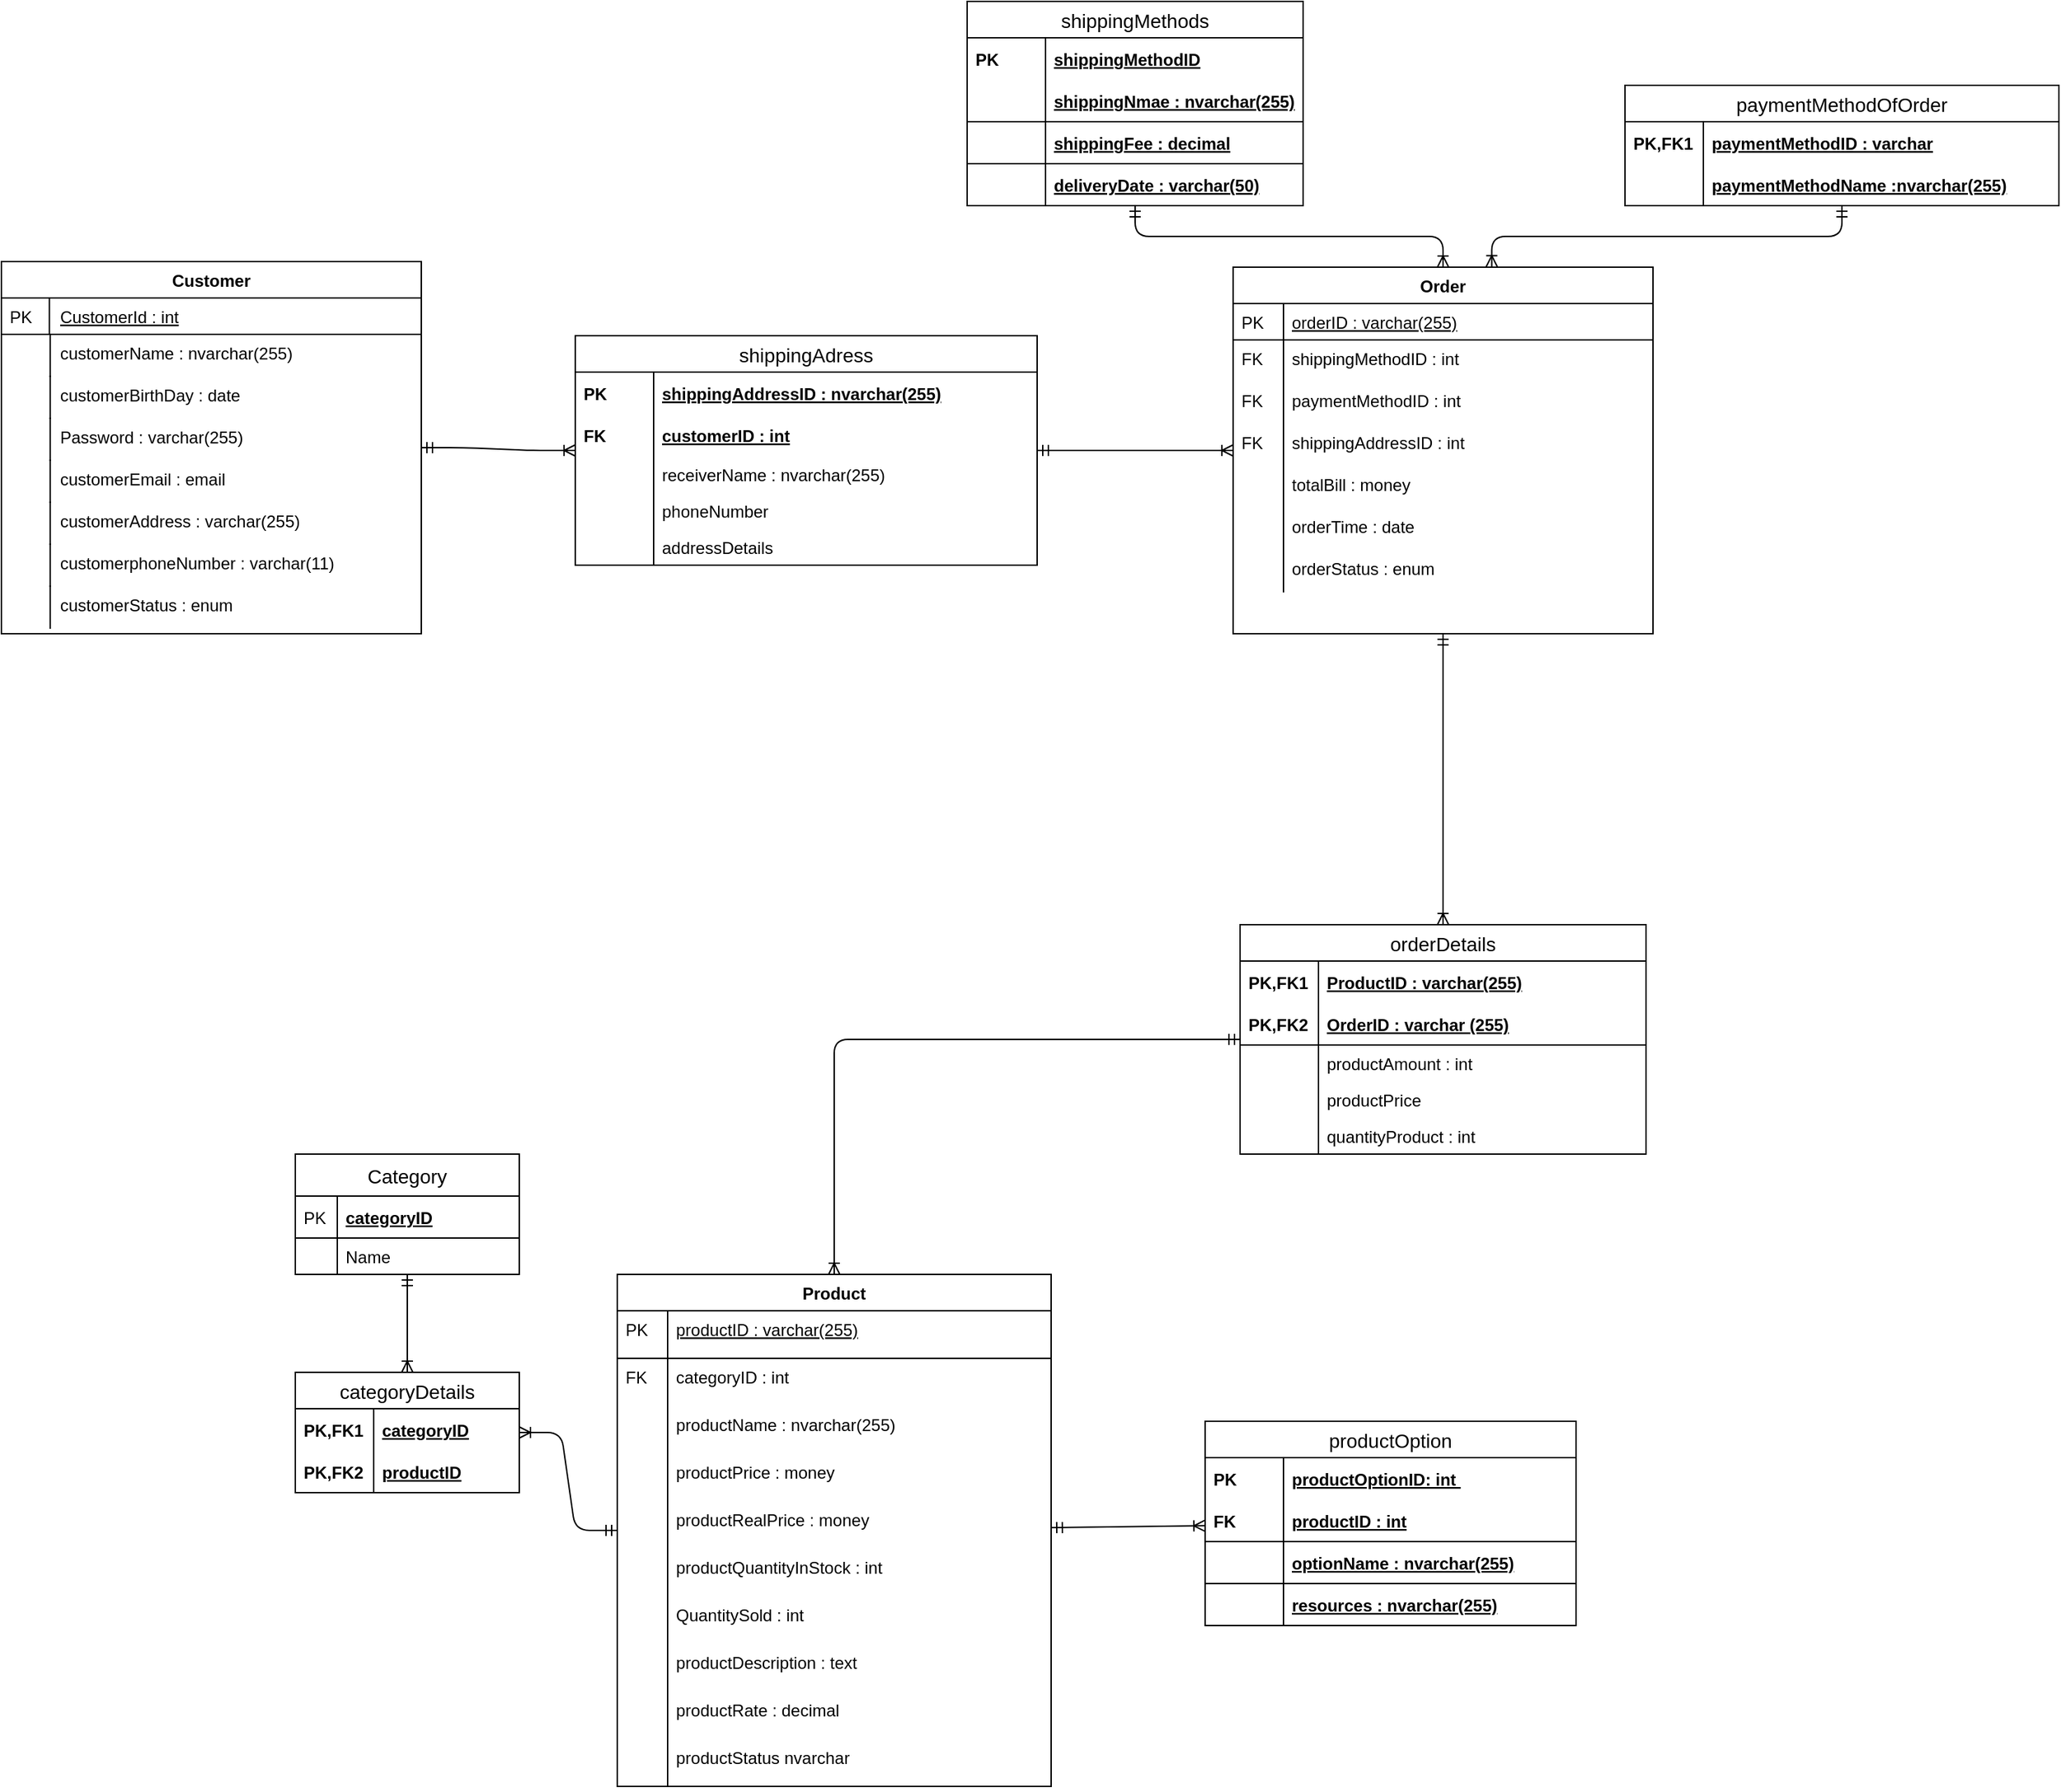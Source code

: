 <mxfile version="13.1.14" type="device"><diagram id="C5RBs43oDa-KdzZeNtuy" name="Page-1"><mxGraphModel dx="1965" dy="1635" grid="1" gridSize="10" guides="1" tooltips="1" connect="1" arrows="1" fold="1" page="1" pageScale="1" pageWidth="827" pageHeight="1169" math="0" shadow="0"><root><mxCell id="WIyWlLk6GJQsqaUBKTNV-0"/><mxCell id="WIyWlLk6GJQsqaUBKTNV-1" parent="WIyWlLk6GJQsqaUBKTNV-0"/><mxCell id="WMQGROiVIfGC3DNUxGDi-38" value="" style="fontSize=12;html=1;endArrow=ERoneToMany;startArrow=ERmandOne;" parent="WIyWlLk6GJQsqaUBKTNV-1" source="zkfFHV4jXpPFQw0GAbJ--64" target="WMQGROiVIfGC3DNUxGDi-5" edge="1"><mxGeometry width="100" height="100" relative="1" as="geometry"><mxPoint x="500" y="887.5" as="sourcePoint"/><mxPoint x="1130" y="753" as="targetPoint"/></mxGeometry></mxCell><mxCell id="WMQGROiVIfGC3DNUxGDi-39" value="" style="edgeStyle=orthogonalEdgeStyle;fontSize=12;html=1;endArrow=ERoneToMany;startArrow=ERmandOne;" parent="WIyWlLk6GJQsqaUBKTNV-1" source="zkfFHV4jXpPFQw0GAbJ--56" target="-E2E4TEvDusjsi0nTUUZ-124" edge="1"><mxGeometry width="100" height="100" relative="1" as="geometry"><mxPoint x="935" y="700" as="sourcePoint"/><mxPoint x="920" y="406" as="targetPoint"/></mxGeometry></mxCell><mxCell id="WMQGROiVIfGC3DNUxGDi-54" value="" style="edgeStyle=entityRelationEdgeStyle;fontSize=12;html=1;endArrow=ERoneToMany;startArrow=ERmandOne;" parent="WIyWlLk6GJQsqaUBKTNV-1" source="zkfFHV4jXpPFQw0GAbJ--51" target="-E2E4TEvDusjsi0nTUUZ-11" edge="1"><mxGeometry width="100" height="100" relative="1" as="geometry"><mxPoint x="240" y="686" as="sourcePoint"/><mxPoint x="340" y="529" as="targetPoint"/></mxGeometry></mxCell><mxCell id="WMQGROiVIfGC3DNUxGDi-62" value="" style="edgeStyle=entityRelationEdgeStyle;fontSize=12;html=1;endArrow=ERoneToMany;startArrow=ERmandOne;" parent="WIyWlLk6GJQsqaUBKTNV-1" source="-E2E4TEvDusjsi0nTUUZ-11" target="zkfFHV4jXpPFQw0GAbJ--56" edge="1"><mxGeometry width="100" height="100" relative="1" as="geometry"><mxPoint x="340" y="265" as="sourcePoint"/><mxPoint x="340" y="529" as="targetPoint"/></mxGeometry></mxCell><mxCell id="PItpt4KASZyZcoR3BOEQ-0" value="" style="edgeStyle=orthogonalEdgeStyle;fontSize=12;html=1;endArrow=ERoneToMany;startArrow=ERmandOne;" parent="WIyWlLk6GJQsqaUBKTNV-1" source="okt9WT-uPwwBPnHvisgl-25" target="2pfRWvtpmBlhrLZadTby-12" edge="1"><mxGeometry width="100" height="100" relative="1" as="geometry"><mxPoint x="625" y="709" as="sourcePoint"/><mxPoint x="-70" y="805" as="targetPoint"/></mxGeometry></mxCell><mxCell id="PItpt4KASZyZcoR3BOEQ-1" value="" style="edgeStyle=orthogonalEdgeStyle;fontSize=12;html=1;endArrow=ERoneToMany;startArrow=ERmandOne;" parent="WIyWlLk6GJQsqaUBKTNV-1" source="-E2E4TEvDusjsi0nTUUZ-124" target="zkfFHV4jXpPFQw0GAbJ--64" edge="1"><mxGeometry width="100" height="100" relative="1" as="geometry"><mxPoint x="925" y="5" as="sourcePoint"/><mxPoint x="920" y="344" as="targetPoint"/></mxGeometry></mxCell><mxCell id="zkfFHV4jXpPFQw0GAbJ--56" value="Order" style="swimlane;fontStyle=1;childLayout=stackLayout;horizontal=1;startSize=26;horizontalStack=0;resizeParent=1;resizeLast=0;collapsible=1;marginBottom=0;rounded=0;shadow=0;strokeWidth=1;" parent="WIyWlLk6GJQsqaUBKTNV-1" vertex="1"><mxGeometry x="460" y="-240" width="300" height="262" as="geometry"><mxRectangle x="260" y="80" width="160" height="26" as="alternateBounds"/></mxGeometry></mxCell><mxCell id="zkfFHV4jXpPFQw0GAbJ--57" value="orderID : varchar(255)" style="shape=partialRectangle;top=0;left=0;right=0;bottom=1;align=left;verticalAlign=top;fillColor=none;spacingLeft=40;spacingRight=4;overflow=hidden;rotatable=0;points=[[0,0.5],[1,0.5]];portConstraint=eastwest;dropTarget=0;rounded=0;shadow=0;strokeWidth=1;fontStyle=4" parent="zkfFHV4jXpPFQw0GAbJ--56" vertex="1"><mxGeometry y="26" width="300" height="26" as="geometry"/></mxCell><mxCell id="zkfFHV4jXpPFQw0GAbJ--58" value="PK" style="shape=partialRectangle;top=0;left=0;bottom=0;fillColor=none;align=left;verticalAlign=top;spacingLeft=4;spacingRight=4;overflow=hidden;rotatable=0;points=[];portConstraint=eastwest;part=1;" parent="zkfFHV4jXpPFQw0GAbJ--57" vertex="1" connectable="0"><mxGeometry width="36" height="26" as="geometry"/></mxCell><mxCell id="-EwZ09za-HjeW44qFJrd-25" value="shippingMethodID : int" style="shape=partialRectangle;top=0;left=0;right=0;bottom=0;align=left;verticalAlign=top;fillColor=none;spacingLeft=40;spacingRight=4;overflow=hidden;rotatable=0;points=[[0,0.5],[1,0.5]];portConstraint=eastwest;dropTarget=0;rounded=0;shadow=0;strokeWidth=1;" parent="zkfFHV4jXpPFQw0GAbJ--56" vertex="1"><mxGeometry y="52" width="300" height="30" as="geometry"/></mxCell><mxCell id="-EwZ09za-HjeW44qFJrd-26" value="FK" style="shape=partialRectangle;top=0;left=0;bottom=0;fillColor=none;align=left;verticalAlign=top;spacingLeft=4;spacingRight=4;overflow=hidden;rotatable=0;points=[];portConstraint=eastwest;part=1;" parent="-EwZ09za-HjeW44qFJrd-25" vertex="1" connectable="0"><mxGeometry width="36" height="30.0" as="geometry"/></mxCell><mxCell id="-EwZ09za-HjeW44qFJrd-27" value="paymentMethodID : int" style="shape=partialRectangle;top=0;left=0;right=0;bottom=0;align=left;verticalAlign=top;fillColor=none;spacingLeft=40;spacingRight=4;overflow=hidden;rotatable=0;points=[[0,0.5],[1,0.5]];portConstraint=eastwest;dropTarget=0;rounded=0;shadow=0;strokeWidth=1;" parent="zkfFHV4jXpPFQw0GAbJ--56" vertex="1"><mxGeometry y="82" width="300" height="30" as="geometry"/></mxCell><mxCell id="-EwZ09za-HjeW44qFJrd-28" value="FK" style="shape=partialRectangle;top=0;left=0;bottom=0;fillColor=none;align=left;verticalAlign=top;spacingLeft=4;spacingRight=4;overflow=hidden;rotatable=0;points=[];portConstraint=eastwest;part=1;" parent="-EwZ09za-HjeW44qFJrd-27" vertex="1" connectable="0"><mxGeometry width="36" height="30.0" as="geometry"/></mxCell><mxCell id="-EwZ09za-HjeW44qFJrd-43" value="shippingAddressID : int" style="shape=partialRectangle;top=0;left=0;right=0;bottom=0;align=left;verticalAlign=top;fillColor=none;spacingLeft=40;spacingRight=4;overflow=hidden;rotatable=0;points=[[0,0.5],[1,0.5]];portConstraint=eastwest;dropTarget=0;rounded=0;shadow=0;strokeWidth=1;" parent="zkfFHV4jXpPFQw0GAbJ--56" vertex="1"><mxGeometry y="112" width="300" height="30" as="geometry"/></mxCell><mxCell id="-EwZ09za-HjeW44qFJrd-44" value="FK" style="shape=partialRectangle;top=0;left=0;bottom=0;fillColor=none;align=left;verticalAlign=top;spacingLeft=4;spacingRight=4;overflow=hidden;rotatable=0;points=[];portConstraint=eastwest;part=1;" parent="-EwZ09za-HjeW44qFJrd-43" vertex="1" connectable="0"><mxGeometry width="36" height="30.0" as="geometry"/></mxCell><mxCell id="-EwZ09za-HjeW44qFJrd-29" value="totalBill : money" style="shape=partialRectangle;top=0;left=0;right=0;bottom=0;align=left;verticalAlign=top;fillColor=none;spacingLeft=40;spacingRight=4;overflow=hidden;rotatable=0;points=[[0,0.5],[1,0.5]];portConstraint=eastwest;dropTarget=0;rounded=0;shadow=0;strokeWidth=1;" parent="zkfFHV4jXpPFQw0GAbJ--56" vertex="1"><mxGeometry y="142" width="300" height="30" as="geometry"/></mxCell><mxCell id="-EwZ09za-HjeW44qFJrd-30" value="" style="shape=partialRectangle;top=0;left=0;bottom=0;fillColor=none;align=left;verticalAlign=top;spacingLeft=4;spacingRight=4;overflow=hidden;rotatable=0;points=[];portConstraint=eastwest;part=1;" parent="-EwZ09za-HjeW44qFJrd-29" vertex="1" connectable="0"><mxGeometry width="36" height="30.0" as="geometry"/></mxCell><mxCell id="2pfRWvtpmBlhrLZadTby-5" value="orderTime : date" style="shape=partialRectangle;top=0;left=0;right=0;bottom=0;align=left;verticalAlign=top;fillColor=none;spacingLeft=40;spacingRight=4;overflow=hidden;rotatable=0;points=[[0,0.5],[1,0.5]];portConstraint=eastwest;dropTarget=0;rounded=0;shadow=0;strokeWidth=1;" parent="zkfFHV4jXpPFQw0GAbJ--56" vertex="1"><mxGeometry y="172" width="300" height="30" as="geometry"/></mxCell><mxCell id="2pfRWvtpmBlhrLZadTby-6" value="" style="shape=partialRectangle;top=0;left=0;bottom=0;fillColor=none;align=left;verticalAlign=top;spacingLeft=4;spacingRight=4;overflow=hidden;rotatable=0;points=[];portConstraint=eastwest;part=1;" parent="2pfRWvtpmBlhrLZadTby-5" vertex="1" connectable="0"><mxGeometry width="36" height="30.0" as="geometry"/></mxCell><mxCell id="-EwZ09za-HjeW44qFJrd-41" value="orderStatus : enum" style="shape=partialRectangle;top=0;left=0;right=0;bottom=0;align=left;verticalAlign=top;fillColor=none;spacingLeft=40;spacingRight=4;overflow=hidden;rotatable=0;points=[[0,0.5],[1,0.5]];portConstraint=eastwest;dropTarget=0;rounded=0;shadow=0;strokeWidth=1;" parent="zkfFHV4jXpPFQw0GAbJ--56" vertex="1"><mxGeometry y="202" width="300" height="30" as="geometry"/></mxCell><mxCell id="-EwZ09za-HjeW44qFJrd-42" value="" style="shape=partialRectangle;top=0;left=0;bottom=0;fillColor=none;align=left;verticalAlign=top;spacingLeft=4;spacingRight=4;overflow=hidden;rotatable=0;points=[];portConstraint=eastwest;part=1;" parent="-EwZ09za-HjeW44qFJrd-41" vertex="1" connectable="0"><mxGeometry width="36" height="30.0" as="geometry"/></mxCell><mxCell id="-EwZ09za-HjeW44qFJrd-81" value="" style="edgeStyle=orthogonalEdgeStyle;fontSize=12;html=1;endArrow=ERoneToMany;startArrow=ERmandOne;" parent="WIyWlLk6GJQsqaUBKTNV-1" source="okt9WT-uPwwBPnHvisgl-59" target="zkfFHV4jXpPFQw0GAbJ--56" edge="1"><mxGeometry width="100" height="100" relative="1" as="geometry"><mxPoint x="770" as="sourcePoint"/><mxPoint x="800" y="-150" as="targetPoint"/></mxGeometry></mxCell><mxCell id="-EwZ09za-HjeW44qFJrd-82" value="" style="edgeStyle=orthogonalEdgeStyle;fontSize=12;html=1;endArrow=ERoneToMany;startArrow=ERmandOne;entryX=0.616;entryY=-0.001;entryDx=0;entryDy=0;entryPerimeter=0;" parent="WIyWlLk6GJQsqaUBKTNV-1" source="-E2E4TEvDusjsi0nTUUZ-51" target="zkfFHV4jXpPFQw0GAbJ--56" edge="1"><mxGeometry width="100" height="100" relative="1" as="geometry"><mxPoint x="310" y="-457" as="sourcePoint"/><mxPoint x="620" y="-230" as="targetPoint"/></mxGeometry></mxCell><mxCell id="2pfRWvtpmBlhrLZadTby-19" value="" style="edgeStyle=entityRelationEdgeStyle;fontSize=12;html=1;endArrow=ERoneToMany;startArrow=ERmandOne;" parent="WIyWlLk6GJQsqaUBKTNV-1" source="zkfFHV4jXpPFQw0GAbJ--64" target="2pfRWvtpmBlhrLZadTby-12" edge="1"><mxGeometry width="100" height="100" relative="1" as="geometry"><mxPoint x="-200" y="815" as="sourcePoint"/><mxPoint x="-40" y="813" as="targetPoint"/></mxGeometry></mxCell><mxCell id="okt9WT-uPwwBPnHvisgl-59" value="shippingMethods" style="swimlane;fontStyle=0;childLayout=stackLayout;horizontal=1;startSize=26;horizontalStack=0;resizeParent=1;resizeParentMax=0;resizeLast=0;collapsible=1;marginBottom=0;align=center;fontSize=14;" parent="WIyWlLk6GJQsqaUBKTNV-1" vertex="1"><mxGeometry x="270" y="-430" width="240" height="146" as="geometry"/></mxCell><mxCell id="okt9WT-uPwwBPnHvisgl-60" value="shippingMethodID" style="shape=partialRectangle;top=0;left=0;right=0;bottom=0;align=left;verticalAlign=middle;fillColor=none;spacingLeft=60;spacingRight=4;overflow=hidden;rotatable=0;points=[[0,0.5],[1,0.5]];portConstraint=eastwest;dropTarget=0;fontStyle=5;fontSize=12;" parent="okt9WT-uPwwBPnHvisgl-59" vertex="1"><mxGeometry y="26" width="240" height="30" as="geometry"/></mxCell><mxCell id="okt9WT-uPwwBPnHvisgl-61" value="PK" style="shape=partialRectangle;fontStyle=1;top=0;left=0;bottom=0;fillColor=none;align=left;verticalAlign=middle;spacingLeft=4;spacingRight=4;overflow=hidden;rotatable=0;points=[];portConstraint=eastwest;part=1;fontSize=12;" parent="okt9WT-uPwwBPnHvisgl-60" vertex="1" connectable="0"><mxGeometry width="56" height="30" as="geometry"/></mxCell><mxCell id="-EwZ09za-HjeW44qFJrd-79" value="shippingNmae : nvarchar(255)" style="shape=partialRectangle;top=0;left=0;right=0;bottom=1;align=left;verticalAlign=middle;fillColor=none;spacingLeft=60;spacingRight=4;overflow=hidden;rotatable=0;points=[[0,0.5],[1,0.5]];portConstraint=eastwest;dropTarget=0;fontStyle=5;fontSize=12;" parent="okt9WT-uPwwBPnHvisgl-59" vertex="1"><mxGeometry y="56" width="240" height="30" as="geometry"/></mxCell><mxCell id="-EwZ09za-HjeW44qFJrd-80" value="" style="shape=partialRectangle;fontStyle=1;top=0;left=0;bottom=0;fillColor=none;align=left;verticalAlign=middle;spacingLeft=4;spacingRight=4;overflow=hidden;rotatable=0;points=[];portConstraint=eastwest;part=1;fontSize=12;" parent="-EwZ09za-HjeW44qFJrd-79" vertex="1" connectable="0"><mxGeometry width="56" height="30" as="geometry"/></mxCell><mxCell id="FUwO6ib6-L_ln-9_Vh1s-7" value="shippingFee : decimal" style="shape=partialRectangle;top=0;left=0;right=0;bottom=1;align=left;verticalAlign=middle;fillColor=none;spacingLeft=60;spacingRight=4;overflow=hidden;rotatable=0;points=[[0,0.5],[1,0.5]];portConstraint=eastwest;dropTarget=0;fontStyle=5;fontSize=12;" parent="okt9WT-uPwwBPnHvisgl-59" vertex="1"><mxGeometry y="86" width="240" height="30" as="geometry"/></mxCell><mxCell id="FUwO6ib6-L_ln-9_Vh1s-8" value="" style="shape=partialRectangle;fontStyle=1;top=0;left=0;bottom=0;fillColor=none;align=left;verticalAlign=middle;spacingLeft=4;spacingRight=4;overflow=hidden;rotatable=0;points=[];portConstraint=eastwest;part=1;fontSize=12;" parent="FUwO6ib6-L_ln-9_Vh1s-7" vertex="1" connectable="0"><mxGeometry width="56" height="30" as="geometry"/></mxCell><mxCell id="-EwZ09za-HjeW44qFJrd-71" value="deliveryDate : varchar(50)" style="shape=partialRectangle;top=0;left=0;right=0;bottom=1;align=left;verticalAlign=middle;fillColor=none;spacingLeft=60;spacingRight=4;overflow=hidden;rotatable=0;points=[[0,0.5],[1,0.5]];portConstraint=eastwest;dropTarget=0;fontStyle=5;fontSize=12;" parent="okt9WT-uPwwBPnHvisgl-59" vertex="1"><mxGeometry y="116" width="240" height="30" as="geometry"/></mxCell><mxCell id="-EwZ09za-HjeW44qFJrd-72" value="" style="shape=partialRectangle;fontStyle=1;top=0;left=0;bottom=0;fillColor=none;align=left;verticalAlign=middle;spacingLeft=4;spacingRight=4;overflow=hidden;rotatable=0;points=[];portConstraint=eastwest;part=1;fontSize=12;" parent="-EwZ09za-HjeW44qFJrd-71" vertex="1" connectable="0"><mxGeometry width="56" height="30" as="geometry"/></mxCell><mxCell id="-E2E4TEvDusjsi0nTUUZ-51" value="paymentMethodOfOrder" style="swimlane;fontStyle=0;childLayout=stackLayout;horizontal=1;startSize=26;horizontalStack=0;resizeParent=1;resizeParentMax=0;resizeLast=0;collapsible=1;marginBottom=0;align=center;fontSize=14;" parent="WIyWlLk6GJQsqaUBKTNV-1" vertex="1"><mxGeometry x="740" y="-370" width="310" height="86" as="geometry"/></mxCell><mxCell id="-E2E4TEvDusjsi0nTUUZ-52" value="paymentMethodID : varchar" style="shape=partialRectangle;top=0;left=0;right=0;bottom=0;align=left;verticalAlign=middle;fillColor=none;spacingLeft=60;spacingRight=4;overflow=hidden;rotatable=0;points=[[0,0.5],[1,0.5]];portConstraint=eastwest;dropTarget=0;fontStyle=5;fontSize=12;" parent="-E2E4TEvDusjsi0nTUUZ-51" vertex="1"><mxGeometry y="26" width="310" height="30" as="geometry"/></mxCell><mxCell id="-E2E4TEvDusjsi0nTUUZ-53" value="PK,FK1" style="shape=partialRectangle;fontStyle=1;top=0;left=0;bottom=0;fillColor=none;align=left;verticalAlign=middle;spacingLeft=4;spacingRight=4;overflow=hidden;rotatable=0;points=[];portConstraint=eastwest;part=1;fontSize=12;" parent="-E2E4TEvDusjsi0nTUUZ-52" vertex="1" connectable="0"><mxGeometry width="56" height="30" as="geometry"/></mxCell><mxCell id="-E2E4TEvDusjsi0nTUUZ-54" value="paymentMethodName :nvarchar(255)" style="shape=partialRectangle;top=0;left=0;right=0;bottom=1;align=left;verticalAlign=middle;fillColor=none;spacingLeft=60;spacingRight=4;overflow=hidden;rotatable=0;points=[[0,0.5],[1,0.5]];portConstraint=eastwest;dropTarget=0;fontStyle=5;fontSize=12;" parent="-E2E4TEvDusjsi0nTUUZ-51" vertex="1"><mxGeometry y="56" width="310" height="30" as="geometry"/></mxCell><mxCell id="-E2E4TEvDusjsi0nTUUZ-55" value="" style="shape=partialRectangle;fontStyle=1;top=0;left=0;bottom=0;fillColor=none;align=left;verticalAlign=middle;spacingLeft=4;spacingRight=4;overflow=hidden;rotatable=0;points=[];portConstraint=eastwest;part=1;fontSize=12;" parent="-E2E4TEvDusjsi0nTUUZ-54" vertex="1" connectable="0"><mxGeometry width="56" height="30" as="geometry"/></mxCell><mxCell id="-E2E4TEvDusjsi0nTUUZ-124" value="orderDetails" style="swimlane;fontStyle=0;childLayout=stackLayout;horizontal=1;startSize=26;horizontalStack=0;resizeParent=1;resizeParentMax=0;resizeLast=0;collapsible=1;marginBottom=0;align=center;fontSize=14;" parent="WIyWlLk6GJQsqaUBKTNV-1" vertex="1"><mxGeometry x="465" y="230" width="290" height="164" as="geometry"/></mxCell><mxCell id="-E2E4TEvDusjsi0nTUUZ-125" value="ProductID : varchar(255)" style="shape=partialRectangle;top=0;left=0;right=0;bottom=0;align=left;verticalAlign=middle;fillColor=none;spacingLeft=60;spacingRight=4;overflow=hidden;rotatable=0;points=[[0,0.5],[1,0.5]];portConstraint=eastwest;dropTarget=0;fontStyle=5;fontSize=12;" parent="-E2E4TEvDusjsi0nTUUZ-124" vertex="1"><mxGeometry y="26" width="290" height="30" as="geometry"/></mxCell><mxCell id="-E2E4TEvDusjsi0nTUUZ-126" value="PK,FK1" style="shape=partialRectangle;fontStyle=1;top=0;left=0;bottom=0;fillColor=none;align=left;verticalAlign=middle;spacingLeft=4;spacingRight=4;overflow=hidden;rotatable=0;points=[];portConstraint=eastwest;part=1;fontSize=12;" parent="-E2E4TEvDusjsi0nTUUZ-125" vertex="1" connectable="0"><mxGeometry width="56" height="30" as="geometry"/></mxCell><mxCell id="-E2E4TEvDusjsi0nTUUZ-127" value="OrderID : varchar (255)" style="shape=partialRectangle;top=0;left=0;right=0;bottom=1;align=left;verticalAlign=middle;fillColor=none;spacingLeft=60;spacingRight=4;overflow=hidden;rotatable=0;points=[[0,0.5],[1,0.5]];portConstraint=eastwest;dropTarget=0;fontStyle=5;fontSize=12;" parent="-E2E4TEvDusjsi0nTUUZ-124" vertex="1"><mxGeometry y="56" width="290" height="30" as="geometry"/></mxCell><mxCell id="-E2E4TEvDusjsi0nTUUZ-128" value="PK,FK2" style="shape=partialRectangle;fontStyle=1;top=0;left=0;bottom=0;fillColor=none;align=left;verticalAlign=middle;spacingLeft=4;spacingRight=4;overflow=hidden;rotatable=0;points=[];portConstraint=eastwest;part=1;fontSize=12;" parent="-E2E4TEvDusjsi0nTUUZ-127" vertex="1" connectable="0"><mxGeometry width="56" height="30" as="geometry"/></mxCell><mxCell id="-E2E4TEvDusjsi0nTUUZ-129" value="productAmount : int" style="shape=partialRectangle;top=0;left=0;right=0;bottom=0;align=left;verticalAlign=top;fillColor=none;spacingLeft=60;spacingRight=4;overflow=hidden;rotatable=0;points=[[0,0.5],[1,0.5]];portConstraint=eastwest;dropTarget=0;fontSize=12;" parent="-E2E4TEvDusjsi0nTUUZ-124" vertex="1"><mxGeometry y="86" width="290" height="26" as="geometry"/></mxCell><mxCell id="-E2E4TEvDusjsi0nTUUZ-130" value="" style="shape=partialRectangle;top=0;left=0;bottom=0;fillColor=none;align=left;verticalAlign=top;spacingLeft=4;spacingRight=4;overflow=hidden;rotatable=0;points=[];portConstraint=eastwest;part=1;fontSize=12;" parent="-E2E4TEvDusjsi0nTUUZ-129" vertex="1" connectable="0"><mxGeometry width="56" height="26" as="geometry"/></mxCell><mxCell id="-EwZ09za-HjeW44qFJrd-20" value="productPrice" style="shape=partialRectangle;top=0;left=0;right=0;bottom=0;align=left;verticalAlign=top;fillColor=none;spacingLeft=60;spacingRight=4;overflow=hidden;rotatable=0;points=[[0,0.5],[1,0.5]];portConstraint=eastwest;dropTarget=0;fontSize=12;" parent="-E2E4TEvDusjsi0nTUUZ-124" vertex="1"><mxGeometry y="112" width="290" height="26" as="geometry"/></mxCell><mxCell id="-EwZ09za-HjeW44qFJrd-21" value="" style="shape=partialRectangle;top=0;left=0;bottom=0;fillColor=none;align=left;verticalAlign=top;spacingLeft=4;spacingRight=4;overflow=hidden;rotatable=0;points=[];portConstraint=eastwest;part=1;fontSize=12;" parent="-EwZ09za-HjeW44qFJrd-20" vertex="1" connectable="0"><mxGeometry width="56" height="26" as="geometry"/></mxCell><mxCell id="MBhjTDGuM3HjheoDt1ay-8" value="quantityProduct : int " style="shape=partialRectangle;top=0;left=0;right=0;bottom=0;align=left;verticalAlign=top;fillColor=none;spacingLeft=60;spacingRight=4;overflow=hidden;rotatable=0;points=[[0,0.5],[1,0.5]];portConstraint=eastwest;dropTarget=0;fontSize=12;" parent="-E2E4TEvDusjsi0nTUUZ-124" vertex="1"><mxGeometry y="138" width="290" height="26" as="geometry"/></mxCell><mxCell id="MBhjTDGuM3HjheoDt1ay-9" value="" style="shape=partialRectangle;top=0;left=0;bottom=0;fillColor=none;align=left;verticalAlign=top;spacingLeft=4;spacingRight=4;overflow=hidden;rotatable=0;points=[];portConstraint=eastwest;part=1;fontSize=12;" parent="MBhjTDGuM3HjheoDt1ay-8" vertex="1" connectable="0"><mxGeometry width="56" height="26" as="geometry"/></mxCell><mxCell id="zkfFHV4jXpPFQw0GAbJ--64" value="Product" style="swimlane;fontStyle=1;childLayout=stackLayout;horizontal=1;startSize=26;horizontalStack=0;resizeParent=1;resizeLast=0;collapsible=1;marginBottom=0;rounded=0;shadow=0;strokeWidth=1;" parent="WIyWlLk6GJQsqaUBKTNV-1" vertex="1"><mxGeometry x="20" y="480" width="310" height="366" as="geometry"><mxRectangle x="260" y="270" width="160" height="26" as="alternateBounds"/></mxGeometry></mxCell><mxCell id="zkfFHV4jXpPFQw0GAbJ--65" value="productID : varchar(255)" style="shape=partialRectangle;top=0;left=0;right=0;bottom=1;align=left;verticalAlign=top;fillColor=none;spacingLeft=40;spacingRight=4;overflow=hidden;rotatable=0;points=[[0,0.5],[1,0.5]];portConstraint=eastwest;dropTarget=0;rounded=0;shadow=0;strokeWidth=1;fontStyle=4" parent="zkfFHV4jXpPFQw0GAbJ--64" vertex="1"><mxGeometry y="26" width="310" height="34" as="geometry"/></mxCell><mxCell id="zkfFHV4jXpPFQw0GAbJ--66" value="PK" style="shape=partialRectangle;top=0;left=0;bottom=0;fillColor=none;align=left;verticalAlign=top;spacingLeft=4;spacingRight=4;overflow=hidden;rotatable=0;points=[];portConstraint=eastwest;part=1;" parent="zkfFHV4jXpPFQw0GAbJ--65" vertex="1" connectable="0"><mxGeometry width="36" height="40.182" as="geometry"/></mxCell><mxCell id="-EwZ09za-HjeW44qFJrd-49" value="categoryID : int" style="shape=partialRectangle;top=0;left=0;right=0;bottom=0;align=left;verticalAlign=top;fillColor=none;spacingLeft=40;spacingRight=4;overflow=hidden;rotatable=0;points=[[0,0.5],[1,0.5]];portConstraint=eastwest;dropTarget=0;rounded=0;shadow=0;strokeWidth=1;" parent="zkfFHV4jXpPFQw0GAbJ--64" vertex="1"><mxGeometry y="60" width="310" height="34" as="geometry"/></mxCell><mxCell id="-EwZ09za-HjeW44qFJrd-50" value="FK" style="shape=partialRectangle;top=0;left=0;bottom=0;fillColor=none;align=left;verticalAlign=top;spacingLeft=4;spacingRight=4;overflow=hidden;rotatable=0;points=[];portConstraint=eastwest;part=1;" parent="-EwZ09za-HjeW44qFJrd-49" vertex="1" connectable="0"><mxGeometry width="36" height="34.0" as="geometry"/></mxCell><mxCell id="-EwZ09za-HjeW44qFJrd-51" value="productName : nvarchar(255)" style="shape=partialRectangle;top=0;left=0;right=0;bottom=0;align=left;verticalAlign=top;fillColor=none;spacingLeft=40;spacingRight=4;overflow=hidden;rotatable=0;points=[[0,0.5],[1,0.5]];portConstraint=eastwest;dropTarget=0;rounded=0;shadow=0;strokeWidth=1;" parent="zkfFHV4jXpPFQw0GAbJ--64" vertex="1"><mxGeometry y="94" width="310" height="34" as="geometry"/></mxCell><mxCell id="-EwZ09za-HjeW44qFJrd-52" value="" style="shape=partialRectangle;top=0;left=0;bottom=0;fillColor=none;align=left;verticalAlign=top;spacingLeft=4;spacingRight=4;overflow=hidden;rotatable=0;points=[];portConstraint=eastwest;part=1;" parent="-EwZ09za-HjeW44qFJrd-51" vertex="1" connectable="0"><mxGeometry width="36" height="34.0" as="geometry"/></mxCell><mxCell id="-EwZ09za-HjeW44qFJrd-53" value="productPrice : money" style="shape=partialRectangle;top=0;left=0;right=0;bottom=0;align=left;verticalAlign=top;fillColor=none;spacingLeft=40;spacingRight=4;overflow=hidden;rotatable=0;points=[[0,0.5],[1,0.5]];portConstraint=eastwest;dropTarget=0;rounded=0;shadow=0;strokeWidth=1;" parent="zkfFHV4jXpPFQw0GAbJ--64" vertex="1"><mxGeometry y="128" width="310" height="34" as="geometry"/></mxCell><mxCell id="-EwZ09za-HjeW44qFJrd-54" value="" style="shape=partialRectangle;top=0;left=0;bottom=0;fillColor=none;align=left;verticalAlign=top;spacingLeft=4;spacingRight=4;overflow=hidden;rotatable=0;points=[];portConstraint=eastwest;part=1;" parent="-EwZ09za-HjeW44qFJrd-53" vertex="1" connectable="0"><mxGeometry width="36" height="34.0" as="geometry"/></mxCell><mxCell id="-EwZ09za-HjeW44qFJrd-57" value="productRealPrice : money" style="shape=partialRectangle;top=0;left=0;right=0;bottom=0;align=left;verticalAlign=top;fillColor=none;spacingLeft=40;spacingRight=4;overflow=hidden;rotatable=0;points=[[0,0.5],[1,0.5]];portConstraint=eastwest;dropTarget=0;rounded=0;shadow=0;strokeWidth=1;" parent="zkfFHV4jXpPFQw0GAbJ--64" vertex="1"><mxGeometry y="162" width="310" height="34" as="geometry"/></mxCell><mxCell id="-EwZ09za-HjeW44qFJrd-58" value="" style="shape=partialRectangle;top=0;left=0;bottom=0;fillColor=none;align=left;verticalAlign=top;spacingLeft=4;spacingRight=4;overflow=hidden;rotatable=0;points=[];portConstraint=eastwest;part=1;" parent="-EwZ09za-HjeW44qFJrd-57" vertex="1" connectable="0"><mxGeometry width="36" height="34.0" as="geometry"/></mxCell><mxCell id="-EwZ09za-HjeW44qFJrd-59" value="productQuantityInStock : int" style="shape=partialRectangle;top=0;left=0;right=0;bottom=0;align=left;verticalAlign=top;fillColor=none;spacingLeft=40;spacingRight=4;overflow=hidden;rotatable=0;points=[[0,0.5],[1,0.5]];portConstraint=eastwest;dropTarget=0;rounded=0;shadow=0;strokeWidth=1;" parent="zkfFHV4jXpPFQw0GAbJ--64" vertex="1"><mxGeometry y="196" width="310" height="34" as="geometry"/></mxCell><mxCell id="-EwZ09za-HjeW44qFJrd-60" value="" style="shape=partialRectangle;top=0;left=0;bottom=0;fillColor=none;align=left;verticalAlign=top;spacingLeft=4;spacingRight=4;overflow=hidden;rotatable=0;points=[];portConstraint=eastwest;part=1;" parent="-EwZ09za-HjeW44qFJrd-59" vertex="1" connectable="0"><mxGeometry width="36" height="34.0" as="geometry"/></mxCell><mxCell id="-EwZ09za-HjeW44qFJrd-61" value="QuantitySold : int " style="shape=partialRectangle;top=0;left=0;right=0;bottom=0;align=left;verticalAlign=top;fillColor=none;spacingLeft=40;spacingRight=4;overflow=hidden;rotatable=0;points=[[0,0.5],[1,0.5]];portConstraint=eastwest;dropTarget=0;rounded=0;shadow=0;strokeWidth=1;" parent="zkfFHV4jXpPFQw0GAbJ--64" vertex="1"><mxGeometry y="230" width="310" height="34" as="geometry"/></mxCell><mxCell id="-EwZ09za-HjeW44qFJrd-62" value="" style="shape=partialRectangle;top=0;left=0;bottom=0;fillColor=none;align=left;verticalAlign=top;spacingLeft=4;spacingRight=4;overflow=hidden;rotatable=0;points=[];portConstraint=eastwest;part=1;" parent="-EwZ09za-HjeW44qFJrd-61" vertex="1" connectable="0"><mxGeometry width="36" height="34.0" as="geometry"/></mxCell><mxCell id="-EwZ09za-HjeW44qFJrd-63" value="productDescription : text" style="shape=partialRectangle;top=0;left=0;right=0;bottom=0;align=left;verticalAlign=top;fillColor=none;spacingLeft=40;spacingRight=4;overflow=hidden;rotatable=0;points=[[0,0.5],[1,0.5]];portConstraint=eastwest;dropTarget=0;rounded=0;shadow=0;strokeWidth=1;" parent="zkfFHV4jXpPFQw0GAbJ--64" vertex="1"><mxGeometry y="264" width="310" height="34" as="geometry"/></mxCell><mxCell id="-EwZ09za-HjeW44qFJrd-64" value="" style="shape=partialRectangle;top=0;left=0;bottom=0;fillColor=none;align=left;verticalAlign=top;spacingLeft=4;spacingRight=4;overflow=hidden;rotatable=0;points=[];portConstraint=eastwest;part=1;" parent="-EwZ09za-HjeW44qFJrd-63" vertex="1" connectable="0"><mxGeometry width="36" height="34.0" as="geometry"/></mxCell><mxCell id="-EwZ09za-HjeW44qFJrd-65" value="productRate : decimal" style="shape=partialRectangle;top=0;left=0;right=0;bottom=0;align=left;verticalAlign=top;fillColor=none;spacingLeft=40;spacingRight=4;overflow=hidden;rotatable=0;points=[[0,0.5],[1,0.5]];portConstraint=eastwest;dropTarget=0;rounded=0;shadow=0;strokeWidth=1;" parent="zkfFHV4jXpPFQw0GAbJ--64" vertex="1"><mxGeometry y="298" width="310" height="34" as="geometry"/></mxCell><mxCell id="-EwZ09za-HjeW44qFJrd-66" value="" style="shape=partialRectangle;top=0;left=0;bottom=0;fillColor=none;align=left;verticalAlign=top;spacingLeft=4;spacingRight=4;overflow=hidden;rotatable=0;points=[];portConstraint=eastwest;part=1;" parent="-EwZ09za-HjeW44qFJrd-65" vertex="1" connectable="0"><mxGeometry width="36" height="34.0" as="geometry"/></mxCell><mxCell id="-EwZ09za-HjeW44qFJrd-67" value="productStatus nvarchar" style="shape=partialRectangle;top=0;left=0;right=0;bottom=0;align=left;verticalAlign=top;fillColor=none;spacingLeft=40;spacingRight=4;overflow=hidden;rotatable=0;points=[[0,0.5],[1,0.5]];portConstraint=eastwest;dropTarget=0;rounded=0;shadow=0;strokeWidth=1;" parent="zkfFHV4jXpPFQw0GAbJ--64" vertex="1"><mxGeometry y="332" width="310" height="34" as="geometry"/></mxCell><mxCell id="-EwZ09za-HjeW44qFJrd-68" value="" style="shape=partialRectangle;top=0;left=0;bottom=0;fillColor=none;align=left;verticalAlign=top;spacingLeft=4;spacingRight=4;overflow=hidden;rotatable=0;points=[];portConstraint=eastwest;part=1;" parent="-EwZ09za-HjeW44qFJrd-67" vertex="1" connectable="0"><mxGeometry width="36" height="34.0" as="geometry"/></mxCell><mxCell id="2pfRWvtpmBlhrLZadTby-12" value="categoryDetails" style="swimlane;fontStyle=0;childLayout=stackLayout;horizontal=1;startSize=26;horizontalStack=0;resizeParent=1;resizeParentMax=0;resizeLast=0;collapsible=1;marginBottom=0;align=center;fontSize=14;" parent="WIyWlLk6GJQsqaUBKTNV-1" vertex="1"><mxGeometry x="-210" y="550" width="160" height="86" as="geometry"/></mxCell><mxCell id="2pfRWvtpmBlhrLZadTby-13" value="categoryID" style="shape=partialRectangle;top=0;left=0;right=0;bottom=0;align=left;verticalAlign=middle;fillColor=none;spacingLeft=60;spacingRight=4;overflow=hidden;rotatable=0;points=[[0,0.5],[1,0.5]];portConstraint=eastwest;dropTarget=0;fontStyle=5;fontSize=12;" parent="2pfRWvtpmBlhrLZadTby-12" vertex="1"><mxGeometry y="26" width="160" height="30" as="geometry"/></mxCell><mxCell id="2pfRWvtpmBlhrLZadTby-14" value="PK,FK1" style="shape=partialRectangle;fontStyle=1;top=0;left=0;bottom=0;fillColor=none;align=left;verticalAlign=middle;spacingLeft=4;spacingRight=4;overflow=hidden;rotatable=0;points=[];portConstraint=eastwest;part=1;fontSize=12;" parent="2pfRWvtpmBlhrLZadTby-13" vertex="1" connectable="0"><mxGeometry width="56" height="30" as="geometry"/></mxCell><mxCell id="2pfRWvtpmBlhrLZadTby-15" value="productID" style="shape=partialRectangle;top=0;left=0;right=0;bottom=1;align=left;verticalAlign=middle;fillColor=none;spacingLeft=60;spacingRight=4;overflow=hidden;rotatable=0;points=[[0,0.5],[1,0.5]];portConstraint=eastwest;dropTarget=0;fontStyle=5;fontSize=12;" parent="2pfRWvtpmBlhrLZadTby-12" vertex="1"><mxGeometry y="56" width="160" height="30" as="geometry"/></mxCell><mxCell id="2pfRWvtpmBlhrLZadTby-16" value="PK,FK2" style="shape=partialRectangle;fontStyle=1;top=0;left=0;bottom=0;fillColor=none;align=left;verticalAlign=middle;spacingLeft=4;spacingRight=4;overflow=hidden;rotatable=0;points=[];portConstraint=eastwest;part=1;fontSize=12;" parent="2pfRWvtpmBlhrLZadTby-15" vertex="1" connectable="0"><mxGeometry width="56" height="30" as="geometry"/></mxCell><mxCell id="okt9WT-uPwwBPnHvisgl-25" value="Category" style="swimlane;fontStyle=0;childLayout=stackLayout;horizontal=1;startSize=30;horizontalStack=0;resizeParent=1;resizeParentMax=0;resizeLast=0;collapsible=1;marginBottom=0;align=center;fontSize=14;" parent="WIyWlLk6GJQsqaUBKTNV-1" vertex="1"><mxGeometry x="-210" y="394" width="160" height="86" as="geometry"/></mxCell><mxCell id="okt9WT-uPwwBPnHvisgl-26" value="categoryID" style="shape=partialRectangle;top=0;left=0;right=0;bottom=1;align=left;verticalAlign=middle;fillColor=none;spacingLeft=34;spacingRight=4;overflow=hidden;rotatable=0;points=[[0,0.5],[1,0.5]];portConstraint=eastwest;dropTarget=0;fontStyle=5;fontSize=12;" parent="okt9WT-uPwwBPnHvisgl-25" vertex="1"><mxGeometry y="30" width="160" height="30" as="geometry"/></mxCell><mxCell id="okt9WT-uPwwBPnHvisgl-27" value="PK" style="shape=partialRectangle;top=0;left=0;bottom=0;fillColor=none;align=left;verticalAlign=middle;spacingLeft=4;spacingRight=4;overflow=hidden;rotatable=0;points=[];portConstraint=eastwest;part=1;fontSize=12;" parent="okt9WT-uPwwBPnHvisgl-26" vertex="1" connectable="0"><mxGeometry width="30" height="30" as="geometry"/></mxCell><mxCell id="Cj2ergf3xtA8pvGuoP8G-0" value="Name" style="shape=partialRectangle;top=0;left=0;right=0;bottom=0;align=left;verticalAlign=top;fillColor=none;spacingLeft=34;spacingRight=4;overflow=hidden;rotatable=0;points=[[0,0.5],[1,0.5]];portConstraint=eastwest;dropTarget=0;fontSize=12;" parent="okt9WT-uPwwBPnHvisgl-25" vertex="1"><mxGeometry y="60" width="160" height="26" as="geometry"/></mxCell><mxCell id="Cj2ergf3xtA8pvGuoP8G-1" value="" style="shape=partialRectangle;top=0;left=0;bottom=0;fillColor=none;align=left;verticalAlign=top;spacingLeft=4;spacingRight=4;overflow=hidden;rotatable=0;points=[];portConstraint=eastwest;part=1;fontSize=12;" parent="Cj2ergf3xtA8pvGuoP8G-0" vertex="1" connectable="0"><mxGeometry width="30" height="26" as="geometry"/></mxCell><mxCell id="WMQGROiVIfGC3DNUxGDi-5" value="productOption" style="swimlane;fontStyle=0;childLayout=stackLayout;horizontal=1;startSize=26;horizontalStack=0;resizeParent=1;resizeParentMax=0;resizeLast=0;collapsible=1;marginBottom=0;align=center;fontSize=14;" parent="WIyWlLk6GJQsqaUBKTNV-1" vertex="1"><mxGeometry x="440" y="585" width="265" height="146" as="geometry"/></mxCell><mxCell id="WMQGROiVIfGC3DNUxGDi-6" value="productOptionID: int " style="shape=partialRectangle;top=0;left=0;right=0;bottom=0;align=left;verticalAlign=middle;fillColor=none;spacingLeft=60;spacingRight=4;overflow=hidden;rotatable=0;points=[[0,0.5],[1,0.5]];portConstraint=eastwest;dropTarget=0;fontStyle=5;fontSize=12;" parent="WMQGROiVIfGC3DNUxGDi-5" vertex="1"><mxGeometry y="26" width="265" height="30" as="geometry"/></mxCell><mxCell id="WMQGROiVIfGC3DNUxGDi-7" value="PK" style="shape=partialRectangle;fontStyle=1;top=0;left=0;bottom=0;fillColor=none;align=left;verticalAlign=middle;spacingLeft=4;spacingRight=4;overflow=hidden;rotatable=0;points=[];portConstraint=eastwest;part=1;fontSize=12;" parent="WMQGROiVIfGC3DNUxGDi-6" vertex="1" connectable="0"><mxGeometry width="56" height="30" as="geometry"/></mxCell><mxCell id="WMQGROiVIfGC3DNUxGDi-8" value="productID : int" style="shape=partialRectangle;top=0;left=0;right=0;bottom=1;align=left;verticalAlign=middle;fillColor=none;spacingLeft=60;spacingRight=4;overflow=hidden;rotatable=0;points=[[0,0.5],[1,0.5]];portConstraint=eastwest;dropTarget=0;fontStyle=5;fontSize=12;" parent="WMQGROiVIfGC3DNUxGDi-5" vertex="1"><mxGeometry y="56" width="265" height="30" as="geometry"/></mxCell><mxCell id="WMQGROiVIfGC3DNUxGDi-9" value="FK" style="shape=partialRectangle;fontStyle=1;top=0;left=0;bottom=0;fillColor=none;align=left;verticalAlign=middle;spacingLeft=4;spacingRight=4;overflow=hidden;rotatable=0;points=[];portConstraint=eastwest;part=1;fontSize=12;" parent="WMQGROiVIfGC3DNUxGDi-8" vertex="1" connectable="0"><mxGeometry width="56" height="30" as="geometry"/></mxCell><mxCell id="-EwZ09za-HjeW44qFJrd-45" value="optionName : nvarchar(255)" style="shape=partialRectangle;top=0;left=0;right=0;bottom=1;align=left;verticalAlign=middle;fillColor=none;spacingLeft=60;spacingRight=4;overflow=hidden;rotatable=0;points=[[0,0.5],[1,0.5]];portConstraint=eastwest;dropTarget=0;fontStyle=5;fontSize=12;" parent="WMQGROiVIfGC3DNUxGDi-5" vertex="1"><mxGeometry y="86" width="265" height="30" as="geometry"/></mxCell><mxCell id="-EwZ09za-HjeW44qFJrd-46" value="" style="shape=partialRectangle;fontStyle=1;top=0;left=0;bottom=0;fillColor=none;align=left;verticalAlign=middle;spacingLeft=4;spacingRight=4;overflow=hidden;rotatable=0;points=[];portConstraint=eastwest;part=1;fontSize=12;" parent="-EwZ09za-HjeW44qFJrd-45" vertex="1" connectable="0"><mxGeometry width="56" height="30" as="geometry"/></mxCell><mxCell id="-EwZ09za-HjeW44qFJrd-47" value="resources : nvarchar(255)" style="shape=partialRectangle;top=0;left=0;right=0;bottom=1;align=left;verticalAlign=middle;fillColor=none;spacingLeft=60;spacingRight=4;overflow=hidden;rotatable=0;points=[[0,0.5],[1,0.5]];portConstraint=eastwest;dropTarget=0;fontStyle=5;fontSize=12;" parent="WMQGROiVIfGC3DNUxGDi-5" vertex="1"><mxGeometry y="116" width="265" height="30" as="geometry"/></mxCell><mxCell id="-EwZ09za-HjeW44qFJrd-48" value="" style="shape=partialRectangle;fontStyle=1;top=0;left=0;bottom=0;fillColor=none;align=left;verticalAlign=middle;spacingLeft=4;spacingRight=4;overflow=hidden;rotatable=0;points=[];portConstraint=eastwest;part=1;fontSize=12;" parent="-EwZ09za-HjeW44qFJrd-47" vertex="1" connectable="0"><mxGeometry width="56" height="30" as="geometry"/></mxCell><mxCell id="-E2E4TEvDusjsi0nTUUZ-11" value="shippingAdress" style="swimlane;fontStyle=0;childLayout=stackLayout;horizontal=1;startSize=26;horizontalStack=0;resizeParent=1;resizeParentMax=0;resizeLast=0;collapsible=1;marginBottom=0;align=center;fontSize=14;" parent="WIyWlLk6GJQsqaUBKTNV-1" vertex="1"><mxGeometry x="-10" y="-191" width="330" height="164" as="geometry"/></mxCell><mxCell id="WMQGROiVIfGC3DNUxGDi-40" value="shippingAddressID : nvarchar(255)" style="shape=partialRectangle;top=0;left=0;right=0;bottom=0;align=left;verticalAlign=middle;fillColor=none;spacingLeft=60;spacingRight=4;overflow=hidden;rotatable=0;points=[[0,0.5],[1,0.5]];portConstraint=eastwest;dropTarget=0;fontStyle=5;fontSize=12;" parent="-E2E4TEvDusjsi0nTUUZ-11" vertex="1"><mxGeometry y="26" width="330" height="30" as="geometry"/></mxCell><mxCell id="WMQGROiVIfGC3DNUxGDi-41" value="PK" style="shape=partialRectangle;fontStyle=1;top=0;left=0;bottom=0;fillColor=none;align=left;verticalAlign=middle;spacingLeft=4;spacingRight=4;overflow=hidden;rotatable=0;points=[];portConstraint=eastwest;part=1;fontSize=12;" parent="WMQGROiVIfGC3DNUxGDi-40" vertex="1" connectable="0"><mxGeometry width="56" height="30" as="geometry"/></mxCell><mxCell id="BU4vEt-TMFPW1b_cv9bQ-7" value="customerID : int" style="shape=partialRectangle;top=0;left=0;right=0;bottom=0;align=left;verticalAlign=middle;fillColor=none;spacingLeft=60;spacingRight=4;overflow=hidden;rotatable=0;points=[[0,0.5],[1,0.5]];portConstraint=eastwest;dropTarget=0;fontStyle=5;fontSize=12;" parent="-E2E4TEvDusjsi0nTUUZ-11" vertex="1"><mxGeometry y="56" width="330" height="30" as="geometry"/></mxCell><mxCell id="BU4vEt-TMFPW1b_cv9bQ-8" value="FK" style="shape=partialRectangle;fontStyle=1;top=0;left=0;bottom=0;fillColor=none;align=left;verticalAlign=middle;spacingLeft=4;spacingRight=4;overflow=hidden;rotatable=0;points=[];portConstraint=eastwest;part=1;fontSize=12;" parent="BU4vEt-TMFPW1b_cv9bQ-7" vertex="1" connectable="0"><mxGeometry width="56" height="30" as="geometry"/></mxCell><mxCell id="2pfRWvtpmBlhrLZadTby-1" value="receiverName : nvarchar(255)" style="shape=partialRectangle;top=0;left=0;right=0;bottom=0;align=left;verticalAlign=top;fillColor=none;spacingLeft=60;spacingRight=4;overflow=hidden;rotatable=0;points=[[0,0.5],[1,0.5]];portConstraint=eastwest;dropTarget=0;fontSize=12;" parent="-E2E4TEvDusjsi0nTUUZ-11" vertex="1"><mxGeometry y="86" width="330" height="26" as="geometry"/></mxCell><mxCell id="2pfRWvtpmBlhrLZadTby-2" value="" style="shape=partialRectangle;top=0;left=0;bottom=0;fillColor=none;align=left;verticalAlign=top;spacingLeft=4;spacingRight=4;overflow=hidden;rotatable=0;points=[];portConstraint=eastwest;part=1;fontSize=12;" parent="2pfRWvtpmBlhrLZadTby-1" vertex="1" connectable="0"><mxGeometry width="56" height="26" as="geometry"/></mxCell><mxCell id="-EwZ09za-HjeW44qFJrd-0" value="phoneNumber" style="shape=partialRectangle;top=0;left=0;right=0;bottom=0;align=left;verticalAlign=top;fillColor=none;spacingLeft=60;spacingRight=4;overflow=hidden;rotatable=0;points=[[0,0.5],[1,0.5]];portConstraint=eastwest;dropTarget=0;fontSize=12;" parent="-E2E4TEvDusjsi0nTUUZ-11" vertex="1"><mxGeometry y="112" width="330" height="26" as="geometry"/></mxCell><mxCell id="-EwZ09za-HjeW44qFJrd-1" value="" style="shape=partialRectangle;top=0;left=0;bottom=0;fillColor=none;align=left;verticalAlign=top;spacingLeft=4;spacingRight=4;overflow=hidden;rotatable=0;points=[];portConstraint=eastwest;part=1;fontSize=12;" parent="-EwZ09za-HjeW44qFJrd-0" vertex="1" connectable="0"><mxGeometry width="56" height="26" as="geometry"/></mxCell><mxCell id="-EwZ09za-HjeW44qFJrd-2" value="addressDetails" style="shape=partialRectangle;top=0;left=0;right=0;bottom=0;align=left;verticalAlign=top;fillColor=none;spacingLeft=60;spacingRight=4;overflow=hidden;rotatable=0;points=[[0,0.5],[1,0.5]];portConstraint=eastwest;dropTarget=0;fontSize=12;" parent="-E2E4TEvDusjsi0nTUUZ-11" vertex="1"><mxGeometry y="138" width="330" height="26" as="geometry"/></mxCell><mxCell id="-EwZ09za-HjeW44qFJrd-3" value="" style="shape=partialRectangle;top=0;left=0;bottom=0;fillColor=none;align=left;verticalAlign=top;spacingLeft=4;spacingRight=4;overflow=hidden;rotatable=0;points=[];portConstraint=eastwest;part=1;fontSize=12;" parent="-EwZ09za-HjeW44qFJrd-2" vertex="1" connectable="0"><mxGeometry width="56" height="26" as="geometry"/></mxCell><mxCell id="zkfFHV4jXpPFQw0GAbJ--51" value="Customer" style="swimlane;fontStyle=1;childLayout=stackLayout;horizontal=1;startSize=26;horizontalStack=0;resizeParent=1;resizeLast=0;collapsible=1;marginBottom=0;rounded=0;shadow=0;strokeWidth=1;" parent="WIyWlLk6GJQsqaUBKTNV-1" vertex="1"><mxGeometry x="-420" y="-244" width="300" height="266" as="geometry"><mxRectangle x="20" y="80" width="160" height="26" as="alternateBounds"/></mxGeometry></mxCell><mxCell id="zkfFHV4jXpPFQw0GAbJ--52" value="CustomerId : int" style="shape=partialRectangle;top=0;left=0;right=0;bottom=1;align=left;verticalAlign=top;fillColor=none;spacingLeft=40;spacingRight=4;overflow=hidden;rotatable=0;points=[[0,0.5],[1,0.5]];portConstraint=eastwest;dropTarget=0;rounded=0;shadow=0;strokeWidth=1;fontStyle=4" parent="zkfFHV4jXpPFQw0GAbJ--51" vertex="1"><mxGeometry y="26" width="300" height="26" as="geometry"/></mxCell><mxCell id="zkfFHV4jXpPFQw0GAbJ--53" value="PK" style="shape=partialRectangle;top=0;left=0;bottom=0;fillColor=none;align=left;verticalAlign=top;spacingLeft=4;spacingRight=4;overflow=hidden;rotatable=0;points=[];portConstraint=eastwest;part=1;" parent="zkfFHV4jXpPFQw0GAbJ--52" vertex="1" connectable="0"><mxGeometry width="34.286" height="26" as="geometry"/></mxCell><mxCell id="-EwZ09za-HjeW44qFJrd-6" value="customerName : nvarchar(255)" style="shape=partialRectangle;top=0;left=0;right=0;bottom=0;align=left;verticalAlign=top;fillColor=none;spacingLeft=40;spacingRight=4;overflow=hidden;rotatable=0;points=[[0,0.5],[1,0.5]];portConstraint=eastwest;dropTarget=0;rounded=0;shadow=0;strokeWidth=1;" parent="zkfFHV4jXpPFQw0GAbJ--51" vertex="1"><mxGeometry y="52" width="300" height="30" as="geometry"/></mxCell><mxCell id="-EwZ09za-HjeW44qFJrd-7" value="" style="shape=partialRectangle;top=0;left=0;bottom=0;fillColor=none;align=left;verticalAlign=top;spacingLeft=4;spacingRight=4;overflow=hidden;rotatable=0;points=[];portConstraint=eastwest;part=1;" parent="-EwZ09za-HjeW44qFJrd-6" vertex="1" connectable="0"><mxGeometry width="34.852" height="30" as="geometry"/></mxCell><mxCell id="-EwZ09za-HjeW44qFJrd-18" value="customerBirthDay : date" style="shape=partialRectangle;top=0;left=0;right=0;bottom=0;align=left;verticalAlign=top;fillColor=none;spacingLeft=40;spacingRight=4;overflow=hidden;rotatable=0;points=[[0,0.5],[1,0.5]];portConstraint=eastwest;dropTarget=0;rounded=0;shadow=0;strokeWidth=1;" parent="zkfFHV4jXpPFQw0GAbJ--51" vertex="1"><mxGeometry y="82" width="300" height="30" as="geometry"/></mxCell><mxCell id="-EwZ09za-HjeW44qFJrd-19" value="" style="shape=partialRectangle;top=0;left=0;bottom=0;fillColor=none;align=left;verticalAlign=top;spacingLeft=4;spacingRight=4;overflow=hidden;rotatable=0;points=[];portConstraint=eastwest;part=1;" parent="-EwZ09za-HjeW44qFJrd-18" vertex="1" connectable="0"><mxGeometry width="34.852" height="30" as="geometry"/></mxCell><mxCell id="-EwZ09za-HjeW44qFJrd-12" value="Password : varchar(255)" style="shape=partialRectangle;top=0;left=0;right=0;bottom=0;align=left;verticalAlign=top;fillColor=none;spacingLeft=40;spacingRight=4;overflow=hidden;rotatable=0;points=[[0,0.5],[1,0.5]];portConstraint=eastwest;dropTarget=0;rounded=0;shadow=0;strokeWidth=1;" parent="zkfFHV4jXpPFQw0GAbJ--51" vertex="1"><mxGeometry y="112" width="300" height="30" as="geometry"/></mxCell><mxCell id="-EwZ09za-HjeW44qFJrd-13" value="" style="shape=partialRectangle;top=0;left=0;bottom=0;fillColor=none;align=left;verticalAlign=top;spacingLeft=4;spacingRight=4;overflow=hidden;rotatable=0;points=[];portConstraint=eastwest;part=1;" parent="-EwZ09za-HjeW44qFJrd-12" vertex="1" connectable="0"><mxGeometry width="34.852" height="30" as="geometry"/></mxCell><mxCell id="-EwZ09za-HjeW44qFJrd-10" value="customerEmail : email" style="shape=partialRectangle;top=0;left=0;right=0;bottom=0;align=left;verticalAlign=top;fillColor=none;spacingLeft=40;spacingRight=4;overflow=hidden;rotatable=0;points=[[0,0.5],[1,0.5]];portConstraint=eastwest;dropTarget=0;rounded=0;shadow=0;strokeWidth=1;" parent="zkfFHV4jXpPFQw0GAbJ--51" vertex="1"><mxGeometry y="142" width="300" height="30" as="geometry"/></mxCell><mxCell id="-EwZ09za-HjeW44qFJrd-11" value="" style="shape=partialRectangle;top=0;left=0;bottom=0;fillColor=none;align=left;verticalAlign=top;spacingLeft=4;spacingRight=4;overflow=hidden;rotatable=0;points=[];portConstraint=eastwest;part=1;" parent="-EwZ09za-HjeW44qFJrd-10" vertex="1" connectable="0"><mxGeometry width="34.852" height="30" as="geometry"/></mxCell><mxCell id="-EwZ09za-HjeW44qFJrd-14" value="customerAddress : varchar(255)" style="shape=partialRectangle;top=0;left=0;right=0;bottom=0;align=left;verticalAlign=top;fillColor=none;spacingLeft=40;spacingRight=4;overflow=hidden;rotatable=0;points=[[0,0.5],[1,0.5]];portConstraint=eastwest;dropTarget=0;rounded=0;shadow=0;strokeWidth=1;" parent="zkfFHV4jXpPFQw0GAbJ--51" vertex="1"><mxGeometry y="172" width="300" height="30" as="geometry"/></mxCell><mxCell id="-EwZ09za-HjeW44qFJrd-15" value="" style="shape=partialRectangle;top=0;left=0;bottom=0;fillColor=none;align=left;verticalAlign=top;spacingLeft=4;spacingRight=4;overflow=hidden;rotatable=0;points=[];portConstraint=eastwest;part=1;" parent="-EwZ09za-HjeW44qFJrd-14" vertex="1" connectable="0"><mxGeometry width="34.852" height="30" as="geometry"/></mxCell><mxCell id="-EwZ09za-HjeW44qFJrd-16" value="customerphoneNumber : varchar(11)" style="shape=partialRectangle;top=0;left=0;right=0;bottom=0;align=left;verticalAlign=top;fillColor=none;spacingLeft=40;spacingRight=4;overflow=hidden;rotatable=0;points=[[0,0.5],[1,0.5]];portConstraint=eastwest;dropTarget=0;rounded=0;shadow=0;strokeWidth=1;" parent="zkfFHV4jXpPFQw0GAbJ--51" vertex="1"><mxGeometry y="202" width="300" height="30" as="geometry"/></mxCell><mxCell id="-EwZ09za-HjeW44qFJrd-17" value="" style="shape=partialRectangle;top=0;left=0;bottom=0;fillColor=none;align=left;verticalAlign=top;spacingLeft=4;spacingRight=4;overflow=hidden;rotatable=0;points=[];portConstraint=eastwest;part=1;" parent="-EwZ09za-HjeW44qFJrd-16" vertex="1" connectable="0"><mxGeometry width="34.852" height="30" as="geometry"/></mxCell><mxCell id="4ZtiYrcIH_qMRZWryOB1-0" value="customerStatus : enum" style="shape=partialRectangle;top=0;left=0;right=0;bottom=0;align=left;verticalAlign=top;fillColor=none;spacingLeft=40;spacingRight=4;overflow=hidden;rotatable=0;points=[[0,0.5],[1,0.5]];portConstraint=eastwest;dropTarget=0;rounded=0;shadow=0;strokeWidth=1;" parent="zkfFHV4jXpPFQw0GAbJ--51" vertex="1"><mxGeometry y="232" width="300" height="30" as="geometry"/></mxCell><mxCell id="4ZtiYrcIH_qMRZWryOB1-1" value="" style="shape=partialRectangle;top=0;left=0;bottom=0;fillColor=none;align=left;verticalAlign=top;spacingLeft=4;spacingRight=4;overflow=hidden;rotatable=0;points=[];portConstraint=eastwest;part=1;" parent="4ZtiYrcIH_qMRZWryOB1-0" vertex="1" connectable="0"><mxGeometry width="34.852" height="30" as="geometry"/></mxCell></root></mxGraphModel></diagram></mxfile>